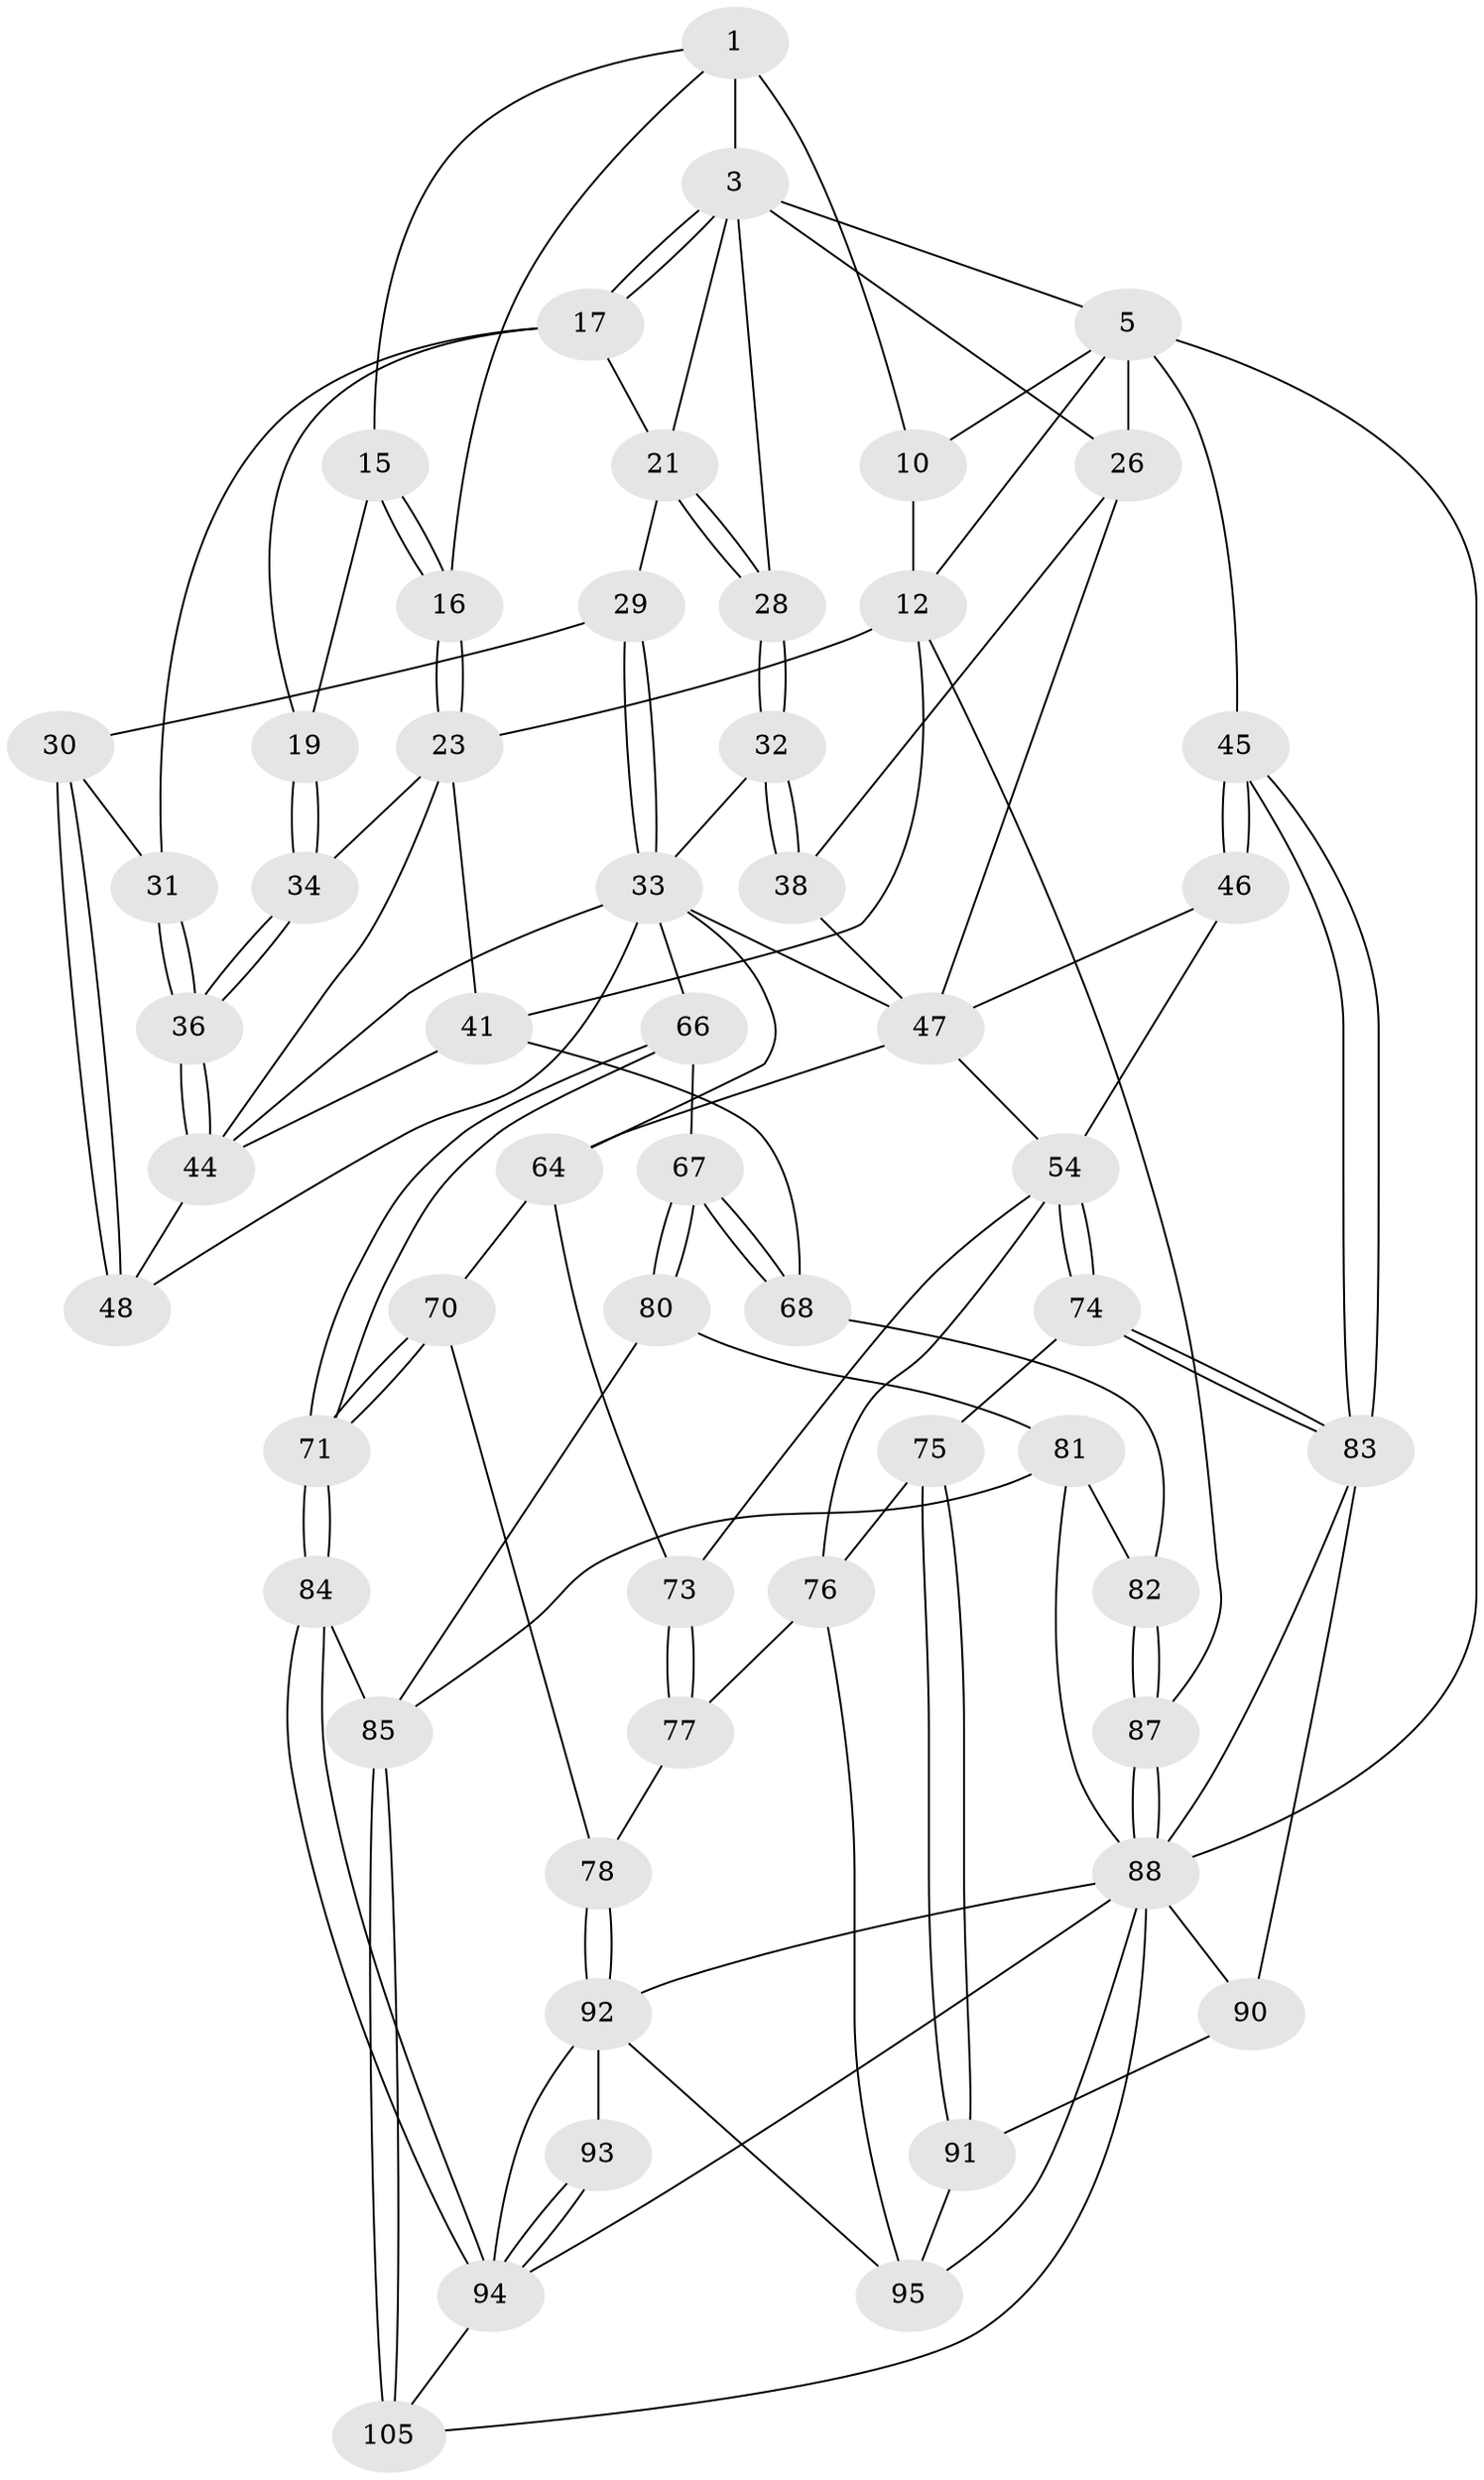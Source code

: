 // original degree distribution, {3: 0.01818181818181818, 4: 0.24545454545454545, 6: 0.22727272727272727, 5: 0.509090909090909}
// Generated by graph-tools (version 1.1) at 2025/16/03/09/25 04:16:48]
// undirected, 55 vertices, 132 edges
graph export_dot {
graph [start="1"]
  node [color=gray90,style=filled];
  1 [pos="+0.17568100097687323+0",super="+2+8"];
  3 [pos="+0.6612995822804602+0",super="+4"];
  5 [pos="+1+0",super="+25+6"];
  10 [pos="+0.1028783635684657+0.04380527657517968",super="+11"];
  12 [pos="+0.020363774390284344+0.17005707736580888",super="+24+13"];
  15 [pos="+0.40736755831591975+0.07207974082642567"];
  16 [pos="+0.24120935868552085+0.15113068612845434"];
  17 [pos="+0.6153599036401384+0.11610204930056105",super="+18"];
  19 [pos="+0.4381351874401552+0.11414600955329977"];
  21 [pos="+0.6886073341322517+0.14222474555236483",super="+22"];
  23 [pos="+0.23130231752607974+0.18820140175390637",super="+35"];
  26 [pos="+0.9306679010250188+0.23969761095284778",super="+37"];
  28 [pos="+0.7377831962805781+0.23016637775693344"];
  29 [pos="+0.5987956231748007+0.2903557762136294"];
  30 [pos="+0.5677820435817653+0.28985331790303526"];
  31 [pos="+0.46103611810016576+0.2451786191038393"];
  32 [pos="+0.7022292443414309+0.35192698377096215"];
  33 [pos="+0.6632881289099265+0.3415001167417883",super="+57"];
  34 [pos="+0.3108089415253352+0.24772512980072092"];
  36 [pos="+0.3763529315174003+0.3190827182394474"];
  38 [pos="+0.7305865140372262+0.3751268592762717"];
  41 [pos="+0.17786530187159236+0.4639854465394038",super="+42"];
  44 [pos="+0.3687766878000567+0.3530545082559389",super="+49"];
  45 [pos="+1+0.6103455171800765"];
  46 [pos="+0.9310517992268663+0.3385143188967684"];
  47 [pos="+0.9257268613872339+0.32484967934388387",super="+50"];
  48 [pos="+0.46973240345149886+0.42739805203266434"];
  54 [pos="+0.9511798594036698+0.5956169122068975",super="+55"];
  64 [pos="+0.6506275910683713+0.6389605950877373",super="+65"];
  66 [pos="+0.3633449557870968+0.6701330734233161"];
  67 [pos="+0.2442417195761402+0.6750750707736699"];
  68 [pos="+0.2253454347807594+0.6517032918424237",super="+69"];
  70 [pos="+0.5117697285309675+0.7406625216583278"];
  71 [pos="+0.4503599847308599+0.7640433316337364"];
  73 [pos="+0.6553217805818127+0.6412293036095188"];
  74 [pos="+0.9909176648968534+0.61944205102599"];
  75 [pos="+0.9862935946289453+0.6244813335607903"];
  76 [pos="+0.7480471730797202+0.786006093592393",super="+79"];
  77 [pos="+0.6478794018837158+0.7691729476431746"];
  78 [pos="+0.6056498656419361+0.7865391137688457"];
  80 [pos="+0.2343486651307099+0.7153720340491055"];
  81 [pos="+0.10617031531965024+0.8050477484490185",super="+98"];
  82 [pos="+0.0781724933175115+0.7755580205395564"];
  83 [pos="+1+0.6270585680653935",super="+89"];
  84 [pos="+0.42676987867526595+0.8443843222083205"];
  85 [pos="+0.4194312818884276+0.8486727387604326",super="+86"];
  87 [pos="+0+0.6858890892104186"];
  88 [pos="+0+1",super="+99+100"];
  90 [pos="+0.8740430115875798+0.9004690280275577"];
  91 [pos="+0.8516376011642899+0.8931047457404057"];
  92 [pos="+0.6058381602184142+0.7985049248134052",super="+96"];
  93 [pos="+0.5616462693336026+0.8886119644748349"];
  94 [pos="+0.4818692497844167+0.8930107802122124",super="+104"];
  95 [pos="+0.7631663129778508+0.8590107751853304",super="+97"];
  105 [pos="+0.22190129893816724+1"];
  1 -- 3;
  1 -- 15;
  1 -- 16;
  1 -- 10 [weight=2];
  3 -- 17;
  3 -- 17;
  3 -- 21;
  3 -- 5;
  3 -- 26;
  3 -- 28;
  5 -- 88 [weight=2];
  5 -- 26;
  5 -- 45;
  5 -- 10;
  5 -- 12;
  10 -- 12;
  12 -- 23;
  12 -- 41 [weight=2];
  12 -- 87;
  15 -- 16;
  15 -- 16;
  15 -- 19;
  16 -- 23;
  16 -- 23;
  17 -- 21;
  17 -- 19;
  17 -- 31;
  19 -- 34;
  19 -- 34;
  21 -- 28;
  21 -- 28;
  21 -- 29;
  23 -- 41;
  23 -- 34;
  23 -- 44;
  26 -- 38;
  26 -- 47;
  28 -- 32;
  28 -- 32;
  29 -- 30;
  29 -- 33;
  29 -- 33;
  30 -- 31;
  30 -- 48;
  30 -- 48;
  31 -- 36;
  31 -- 36;
  32 -- 33;
  32 -- 38;
  32 -- 38;
  33 -- 48;
  33 -- 64;
  33 -- 66;
  33 -- 44;
  33 -- 47;
  34 -- 36;
  34 -- 36;
  36 -- 44;
  36 -- 44;
  38 -- 47;
  41 -- 44;
  41 -- 68 [weight=2];
  44 -- 48;
  45 -- 46;
  45 -- 46;
  45 -- 83;
  45 -- 83;
  46 -- 47;
  46 -- 54;
  47 -- 64;
  47 -- 54;
  54 -- 74;
  54 -- 74;
  54 -- 73;
  54 -- 76;
  64 -- 73;
  64 -- 70;
  66 -- 67;
  66 -- 71;
  66 -- 71;
  67 -- 68;
  67 -- 68;
  67 -- 80;
  67 -- 80;
  68 -- 82;
  70 -- 71;
  70 -- 71;
  70 -- 78;
  71 -- 84;
  71 -- 84;
  73 -- 77;
  73 -- 77;
  74 -- 75;
  74 -- 83;
  74 -- 83;
  75 -- 76;
  75 -- 91;
  75 -- 91;
  76 -- 77;
  76 -- 95;
  77 -- 78;
  78 -- 92;
  78 -- 92;
  80 -- 81;
  80 -- 85;
  81 -- 82;
  81 -- 88;
  81 -- 85;
  82 -- 87;
  82 -- 87;
  83 -- 88;
  83 -- 90;
  84 -- 85;
  84 -- 94;
  84 -- 94;
  85 -- 105;
  85 -- 105;
  87 -- 88;
  87 -- 88;
  88 -- 105;
  88 -- 90;
  88 -- 95;
  88 -- 94;
  88 -- 92 [weight=2];
  90 -- 91;
  91 -- 95;
  92 -- 93 [weight=2];
  92 -- 94;
  92 -- 95;
  93 -- 94;
  93 -- 94;
  94 -- 105;
}

